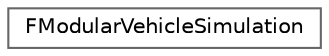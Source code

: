 digraph "Graphical Class Hierarchy"
{
 // INTERACTIVE_SVG=YES
 // LATEX_PDF_SIZE
  bgcolor="transparent";
  edge [fontname=Helvetica,fontsize=10,labelfontname=Helvetica,labelfontsize=10];
  node [fontname=Helvetica,fontsize=10,shape=box,height=0.2,width=0.4];
  rankdir="LR";
  Node0 [id="Node000000",label="FModularVehicleSimulation",height=0.2,width=0.4,color="grey40", fillcolor="white", style="filled",URL="$d1/d14/classFModularVehicleSimulation.html",tooltip=" "];
}

